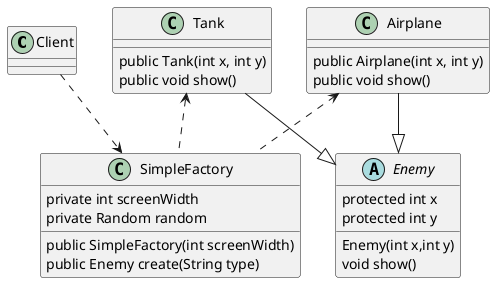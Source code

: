 @startuml
'https://plantuml.com/class-diagram

class Client

abstract class Enemy{
   protected int x
   protected int y
   Enemy(int x,int y)
   void show()
}

class Airplane {
    public Airplane(int x, int y)
    public void show()
}

class Tank {
    public Tank(int x, int y)
    public void show()
}

class SimpleFactory {
    private int screenWidth
    private Random random
    public SimpleFactory(int screenWidth)
    public Enemy create(String type)
}

Airplane --|> Enemy
Tank --|> Enemy

Airplane <.. SimpleFactory
Tank <.. SimpleFactory

Client ..> SimpleFactory

@enduml